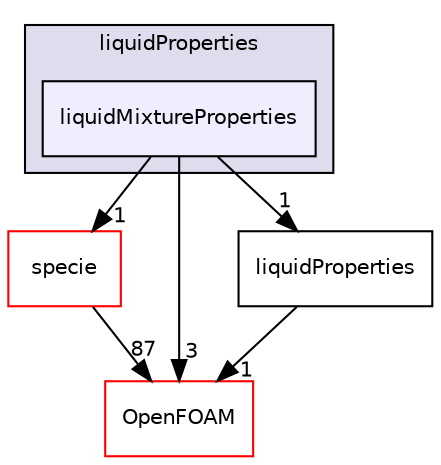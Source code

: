 digraph "src/thermophysicalModels/thermophysicalProperties/liquidProperties/liquidMixtureProperties" {
  bgcolor=transparent;
  compound=true
  node [ fontsize="10", fontname="Helvetica"];
  edge [ labelfontsize="10", labelfontname="Helvetica"];
  subgraph clusterdir_11d21976779a4654a263863a59c4e24a {
    graph [ bgcolor="#ddddee", pencolor="black", label="liquidProperties" fontname="Helvetica", fontsize="10", URL="dir_11d21976779a4654a263863a59c4e24a.html"]
  dir_ae0ac69eeed64cb22f746c59145f6660 [shape=box, label="liquidMixtureProperties", style="filled", fillcolor="#eeeeff", pencolor="black", URL="dir_ae0ac69eeed64cb22f746c59145f6660.html"];
  }
  dir_5c4bf53b114f4c9237cd4ef0431fc9bd [shape=box label="specie" color="red" URL="dir_5c4bf53b114f4c9237cd4ef0431fc9bd.html"];
  dir_c5473ff19b20e6ec4dfe5c310b3778a8 [shape=box label="OpenFOAM" color="red" URL="dir_c5473ff19b20e6ec4dfe5c310b3778a8.html"];
  dir_fe7f8d8b1c2d5f5a435c66a0203ba76a [shape=box label="liquidProperties" URL="dir_fe7f8d8b1c2d5f5a435c66a0203ba76a.html"];
  dir_5c4bf53b114f4c9237cd4ef0431fc9bd->dir_c5473ff19b20e6ec4dfe5c310b3778a8 [headlabel="87", labeldistance=1.5 headhref="dir_001228_002151.html"];
  dir_ae0ac69eeed64cb22f746c59145f6660->dir_5c4bf53b114f4c9237cd4ef0431fc9bd [headlabel="1", labeldistance=1.5 headhref="dir_003913_001228.html"];
  dir_ae0ac69eeed64cb22f746c59145f6660->dir_c5473ff19b20e6ec4dfe5c310b3778a8 [headlabel="3", labeldistance=1.5 headhref="dir_003913_002151.html"];
  dir_ae0ac69eeed64cb22f746c59145f6660->dir_fe7f8d8b1c2d5f5a435c66a0203ba76a [headlabel="1", labeldistance=1.5 headhref="dir_003913_003914.html"];
  dir_fe7f8d8b1c2d5f5a435c66a0203ba76a->dir_c5473ff19b20e6ec4dfe5c310b3778a8 [headlabel="1", labeldistance=1.5 headhref="dir_003914_002151.html"];
}
